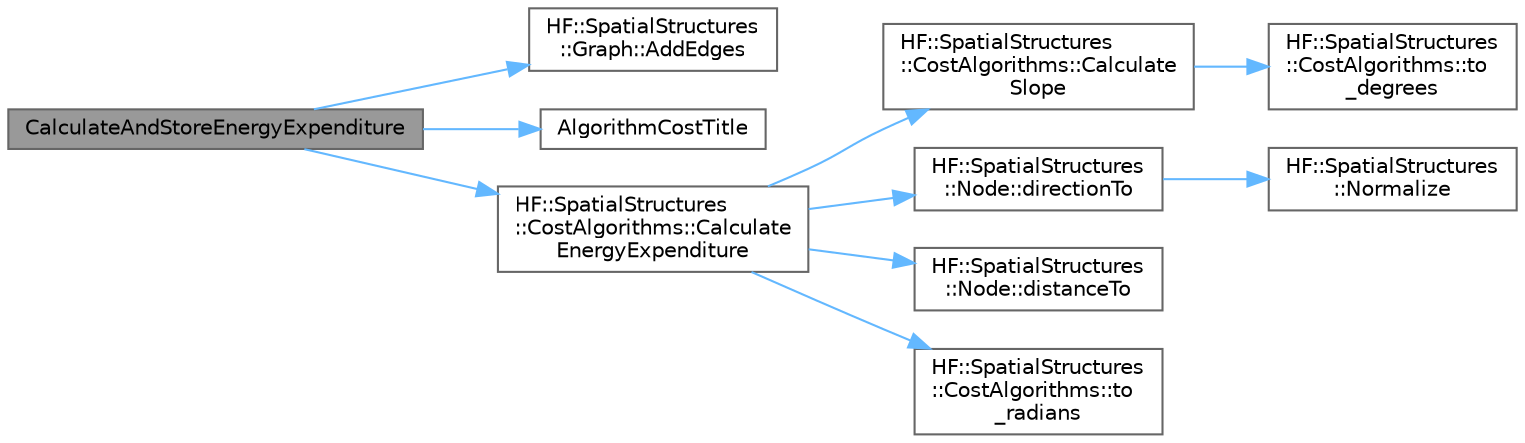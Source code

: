 digraph "CalculateAndStoreEnergyExpenditure"
{
 // LATEX_PDF_SIZE
  bgcolor="transparent";
  edge [fontname=Helvetica,fontsize=10,labelfontname=Helvetica,labelfontsize=10];
  node [fontname=Helvetica,fontsize=10,shape=box,height=0.2,width=0.4];
  rankdir="LR";
  Node1 [label="CalculateAndStoreEnergyExpenditure",height=0.2,width=0.4,color="gray40", fillcolor="grey60", style="filled", fontcolor="black",tooltip="Calculates energy expenditure for all subgraphs in *g and stores them in the graph at AlgorithmCostTi..."];
  Node1 -> Node2 [color="steelblue1",style="solid"];
  Node2 [label="HF::SpatialStructures\l::Graph::AddEdges",height=0.2,width=0.4,color="grey40", fillcolor="white", style="filled",URL="$a01551.html#a6f04c5320d4bf88120f8c5e31b0fb02a",tooltip="Add multiple edges to the graph."];
  Node1 -> Node3 [color="steelblue1",style="solid"];
  Node3 [label="AlgorithmCostTitle",height=0.2,width=0.4,color="grey40", fillcolor="white", style="filled",URL="$a00437.html#a047beaeb65d7842c75f024915219177e",tooltip="Get the cost algorithm title (as std::string) from the COST_ALG_KEY enum member."];
  Node1 -> Node4 [color="steelblue1",style="solid"];
  Node4 [label="HF::SpatialStructures\l::CostAlgorithms::Calculate\lEnergyExpenditure",height=0.2,width=0.4,color="grey40", fillcolor="white", style="filled",URL="$a00475.html#ac51f2e76c00356f8a6145bee865cd922",tooltip=" "];
  Node4 -> Node5 [color="steelblue1",style="solid"];
  Node5 [label="HF::SpatialStructures\l::CostAlgorithms::Calculate\lSlope",height=0.2,width=0.4,color="grey40", fillcolor="white", style="filled",URL="$a00475.html#ae06eb693d0d7858d7a863fae3a6eee2c",tooltip=" "];
  Node5 -> Node6 [color="steelblue1",style="solid"];
  Node6 [label="HF::SpatialStructures\l::CostAlgorithms::to\l_degrees",height=0.2,width=0.4,color="grey40", fillcolor="white", style="filled",URL="$a00475.html#adee2fb2573f4dbc2e5c7db153dff2694",tooltip=" "];
  Node4 -> Node7 [color="steelblue1",style="solid"];
  Node7 [label="HF::SpatialStructures\l::Node::directionTo",height=0.2,width=0.4,color="grey40", fillcolor="white", style="filled",URL="$a02071.html#ad3f7898ef3178eef0c3579869a7f5c67",tooltip="Get the direction between this node and another node"];
  Node7 -> Node8 [color="steelblue1",style="solid"];
  Node8 [label="HF::SpatialStructures\l::Normalize",height=0.2,width=0.4,color="grey40", fillcolor="white", style="filled",URL="$a00465.html#ad9a8f0f70b3f60ac5cb7889885d851d1",tooltip=" "];
  Node4 -> Node9 [color="steelblue1",style="solid"];
  Node9 [label="HF::SpatialStructures\l::Node::distanceTo",height=0.2,width=0.4,color="grey40", fillcolor="white", style="filled",URL="$a02071.html#abbd66b566460f9557a373b5fbcc30bb1",tooltip="Calculate the distance between this node and n2."];
  Node4 -> Node10 [color="steelblue1",style="solid"];
  Node10 [label="HF::SpatialStructures\l::CostAlgorithms::to\l_radians",height=0.2,width=0.4,color="grey40", fillcolor="white", style="filled",URL="$a00475.html#ae7b446fefe0b9994859f47b85de79039",tooltip=" "];
}
